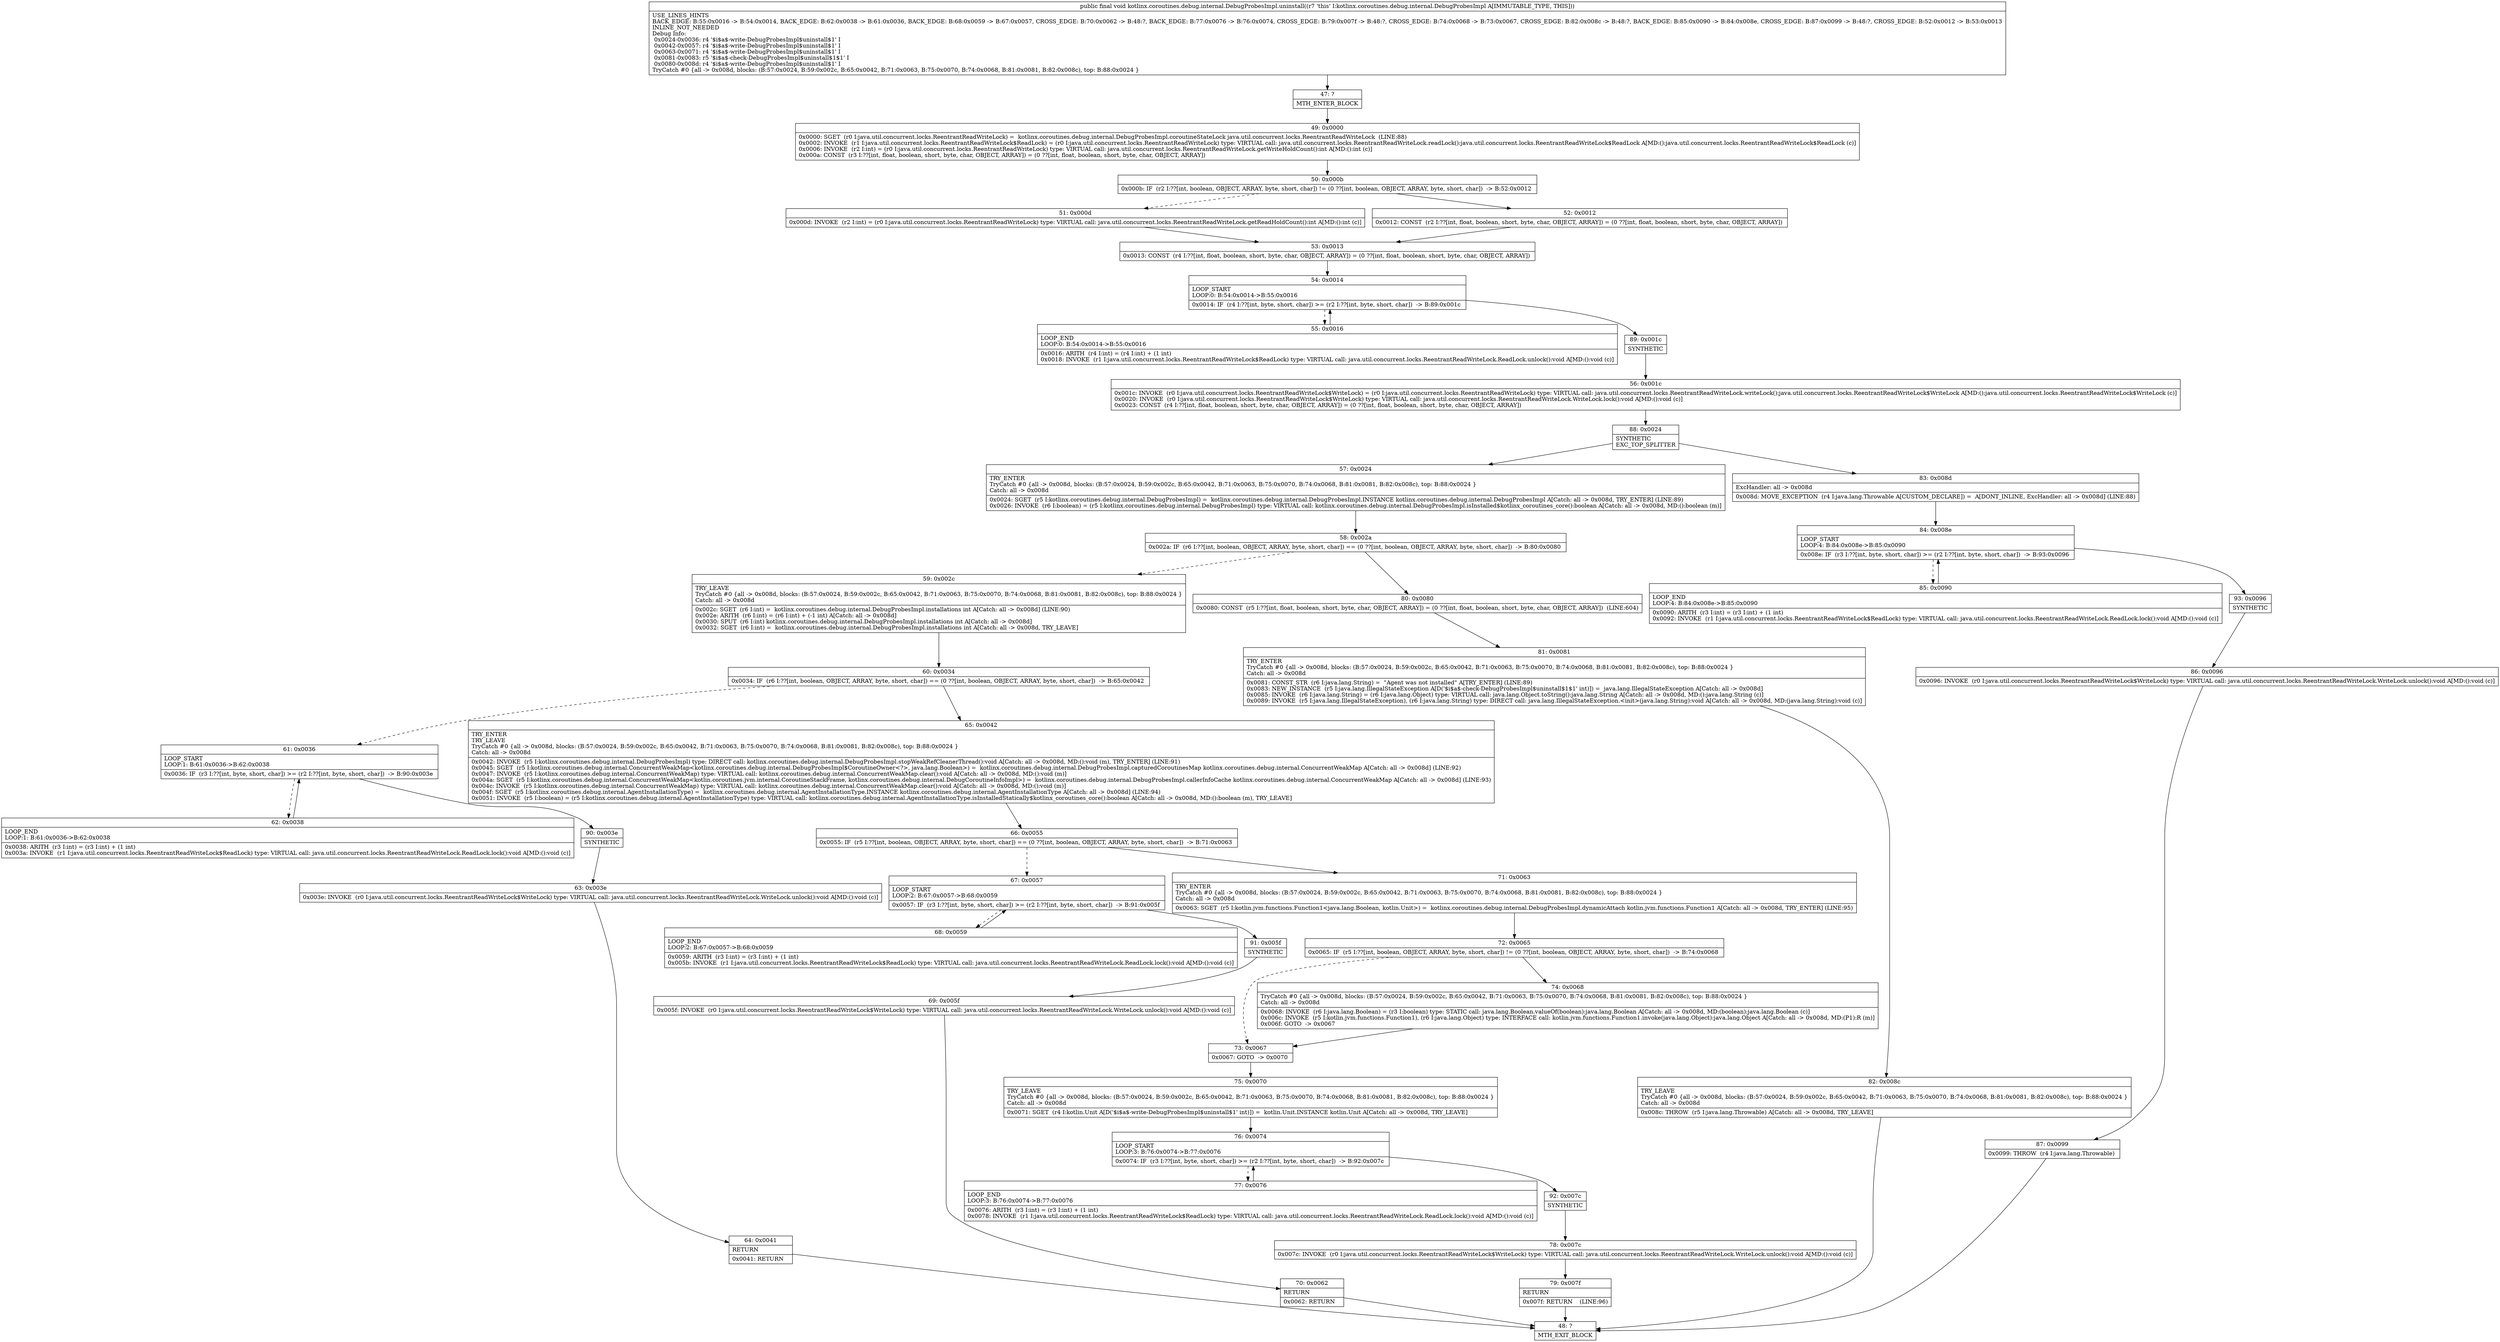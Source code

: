 digraph "CFG forkotlinx.coroutines.debug.internal.DebugProbesImpl.uninstall()V" {
Node_47 [shape=record,label="{47\:\ ?|MTH_ENTER_BLOCK\l}"];
Node_49 [shape=record,label="{49\:\ 0x0000|0x0000: SGET  (r0 I:java.util.concurrent.locks.ReentrantReadWriteLock) =  kotlinx.coroutines.debug.internal.DebugProbesImpl.coroutineStateLock java.util.concurrent.locks.ReentrantReadWriteLock  (LINE:88)\l0x0002: INVOKE  (r1 I:java.util.concurrent.locks.ReentrantReadWriteLock$ReadLock) = (r0 I:java.util.concurrent.locks.ReentrantReadWriteLock) type: VIRTUAL call: java.util.concurrent.locks.ReentrantReadWriteLock.readLock():java.util.concurrent.locks.ReentrantReadWriteLock$ReadLock A[MD:():java.util.concurrent.locks.ReentrantReadWriteLock$ReadLock (c)]\l0x0006: INVOKE  (r2 I:int) = (r0 I:java.util.concurrent.locks.ReentrantReadWriteLock) type: VIRTUAL call: java.util.concurrent.locks.ReentrantReadWriteLock.getWriteHoldCount():int A[MD:():int (c)]\l0x000a: CONST  (r3 I:??[int, float, boolean, short, byte, char, OBJECT, ARRAY]) = (0 ??[int, float, boolean, short, byte, char, OBJECT, ARRAY]) \l}"];
Node_50 [shape=record,label="{50\:\ 0x000b|0x000b: IF  (r2 I:??[int, boolean, OBJECT, ARRAY, byte, short, char]) != (0 ??[int, boolean, OBJECT, ARRAY, byte, short, char])  \-\> B:52:0x0012 \l}"];
Node_51 [shape=record,label="{51\:\ 0x000d|0x000d: INVOKE  (r2 I:int) = (r0 I:java.util.concurrent.locks.ReentrantReadWriteLock) type: VIRTUAL call: java.util.concurrent.locks.ReentrantReadWriteLock.getReadHoldCount():int A[MD:():int (c)]\l}"];
Node_53 [shape=record,label="{53\:\ 0x0013|0x0013: CONST  (r4 I:??[int, float, boolean, short, byte, char, OBJECT, ARRAY]) = (0 ??[int, float, boolean, short, byte, char, OBJECT, ARRAY]) \l}"];
Node_54 [shape=record,label="{54\:\ 0x0014|LOOP_START\lLOOP:0: B:54:0x0014\-\>B:55:0x0016\l|0x0014: IF  (r4 I:??[int, byte, short, char]) \>= (r2 I:??[int, byte, short, char])  \-\> B:89:0x001c \l}"];
Node_55 [shape=record,label="{55\:\ 0x0016|LOOP_END\lLOOP:0: B:54:0x0014\-\>B:55:0x0016\l|0x0016: ARITH  (r4 I:int) = (r4 I:int) + (1 int) \l0x0018: INVOKE  (r1 I:java.util.concurrent.locks.ReentrantReadWriteLock$ReadLock) type: VIRTUAL call: java.util.concurrent.locks.ReentrantReadWriteLock.ReadLock.unlock():void A[MD:():void (c)]\l}"];
Node_89 [shape=record,label="{89\:\ 0x001c|SYNTHETIC\l}"];
Node_56 [shape=record,label="{56\:\ 0x001c|0x001c: INVOKE  (r0 I:java.util.concurrent.locks.ReentrantReadWriteLock$WriteLock) = (r0 I:java.util.concurrent.locks.ReentrantReadWriteLock) type: VIRTUAL call: java.util.concurrent.locks.ReentrantReadWriteLock.writeLock():java.util.concurrent.locks.ReentrantReadWriteLock$WriteLock A[MD:():java.util.concurrent.locks.ReentrantReadWriteLock$WriteLock (c)]\l0x0020: INVOKE  (r0 I:java.util.concurrent.locks.ReentrantReadWriteLock$WriteLock) type: VIRTUAL call: java.util.concurrent.locks.ReentrantReadWriteLock.WriteLock.lock():void A[MD:():void (c)]\l0x0023: CONST  (r4 I:??[int, float, boolean, short, byte, char, OBJECT, ARRAY]) = (0 ??[int, float, boolean, short, byte, char, OBJECT, ARRAY]) \l}"];
Node_88 [shape=record,label="{88\:\ 0x0024|SYNTHETIC\lEXC_TOP_SPLITTER\l}"];
Node_57 [shape=record,label="{57\:\ 0x0024|TRY_ENTER\lTryCatch #0 \{all \-\> 0x008d, blocks: (B:57:0x0024, B:59:0x002c, B:65:0x0042, B:71:0x0063, B:75:0x0070, B:74:0x0068, B:81:0x0081, B:82:0x008c), top: B:88:0x0024 \}\lCatch: all \-\> 0x008d\l|0x0024: SGET  (r5 I:kotlinx.coroutines.debug.internal.DebugProbesImpl) =  kotlinx.coroutines.debug.internal.DebugProbesImpl.INSTANCE kotlinx.coroutines.debug.internal.DebugProbesImpl A[Catch: all \-\> 0x008d, TRY_ENTER] (LINE:89)\l0x0026: INVOKE  (r6 I:boolean) = (r5 I:kotlinx.coroutines.debug.internal.DebugProbesImpl) type: VIRTUAL call: kotlinx.coroutines.debug.internal.DebugProbesImpl.isInstalled$kotlinx_coroutines_core():boolean A[Catch: all \-\> 0x008d, MD:():boolean (m)]\l}"];
Node_58 [shape=record,label="{58\:\ 0x002a|0x002a: IF  (r6 I:??[int, boolean, OBJECT, ARRAY, byte, short, char]) == (0 ??[int, boolean, OBJECT, ARRAY, byte, short, char])  \-\> B:80:0x0080 \l}"];
Node_59 [shape=record,label="{59\:\ 0x002c|TRY_LEAVE\lTryCatch #0 \{all \-\> 0x008d, blocks: (B:57:0x0024, B:59:0x002c, B:65:0x0042, B:71:0x0063, B:75:0x0070, B:74:0x0068, B:81:0x0081, B:82:0x008c), top: B:88:0x0024 \}\lCatch: all \-\> 0x008d\l|0x002c: SGET  (r6 I:int) =  kotlinx.coroutines.debug.internal.DebugProbesImpl.installations int A[Catch: all \-\> 0x008d] (LINE:90)\l0x002e: ARITH  (r6 I:int) = (r6 I:int) + (\-1 int) A[Catch: all \-\> 0x008d]\l0x0030: SPUT  (r6 I:int) kotlinx.coroutines.debug.internal.DebugProbesImpl.installations int A[Catch: all \-\> 0x008d]\l0x0032: SGET  (r6 I:int) =  kotlinx.coroutines.debug.internal.DebugProbesImpl.installations int A[Catch: all \-\> 0x008d, TRY_LEAVE]\l}"];
Node_60 [shape=record,label="{60\:\ 0x0034|0x0034: IF  (r6 I:??[int, boolean, OBJECT, ARRAY, byte, short, char]) == (0 ??[int, boolean, OBJECT, ARRAY, byte, short, char])  \-\> B:65:0x0042 \l}"];
Node_61 [shape=record,label="{61\:\ 0x0036|LOOP_START\lLOOP:1: B:61:0x0036\-\>B:62:0x0038\l|0x0036: IF  (r3 I:??[int, byte, short, char]) \>= (r2 I:??[int, byte, short, char])  \-\> B:90:0x003e \l}"];
Node_62 [shape=record,label="{62\:\ 0x0038|LOOP_END\lLOOP:1: B:61:0x0036\-\>B:62:0x0038\l|0x0038: ARITH  (r3 I:int) = (r3 I:int) + (1 int) \l0x003a: INVOKE  (r1 I:java.util.concurrent.locks.ReentrantReadWriteLock$ReadLock) type: VIRTUAL call: java.util.concurrent.locks.ReentrantReadWriteLock.ReadLock.lock():void A[MD:():void (c)]\l}"];
Node_90 [shape=record,label="{90\:\ 0x003e|SYNTHETIC\l}"];
Node_63 [shape=record,label="{63\:\ 0x003e|0x003e: INVOKE  (r0 I:java.util.concurrent.locks.ReentrantReadWriteLock$WriteLock) type: VIRTUAL call: java.util.concurrent.locks.ReentrantReadWriteLock.WriteLock.unlock():void A[MD:():void (c)]\l}"];
Node_64 [shape=record,label="{64\:\ 0x0041|RETURN\l|0x0041: RETURN   \l}"];
Node_48 [shape=record,label="{48\:\ ?|MTH_EXIT_BLOCK\l}"];
Node_65 [shape=record,label="{65\:\ 0x0042|TRY_ENTER\lTRY_LEAVE\lTryCatch #0 \{all \-\> 0x008d, blocks: (B:57:0x0024, B:59:0x002c, B:65:0x0042, B:71:0x0063, B:75:0x0070, B:74:0x0068, B:81:0x0081, B:82:0x008c), top: B:88:0x0024 \}\lCatch: all \-\> 0x008d\l|0x0042: INVOKE  (r5 I:kotlinx.coroutines.debug.internal.DebugProbesImpl) type: DIRECT call: kotlinx.coroutines.debug.internal.DebugProbesImpl.stopWeakRefCleanerThread():void A[Catch: all \-\> 0x008d, MD:():void (m), TRY_ENTER] (LINE:91)\l0x0045: SGET  (r5 I:kotlinx.coroutines.debug.internal.ConcurrentWeakMap\<kotlinx.coroutines.debug.internal.DebugProbesImpl$CoroutineOwner\<?\>, java.lang.Boolean\>) =  kotlinx.coroutines.debug.internal.DebugProbesImpl.capturedCoroutinesMap kotlinx.coroutines.debug.internal.ConcurrentWeakMap A[Catch: all \-\> 0x008d] (LINE:92)\l0x0047: INVOKE  (r5 I:kotlinx.coroutines.debug.internal.ConcurrentWeakMap) type: VIRTUAL call: kotlinx.coroutines.debug.internal.ConcurrentWeakMap.clear():void A[Catch: all \-\> 0x008d, MD:():void (m)]\l0x004a: SGET  (r5 I:kotlinx.coroutines.debug.internal.ConcurrentWeakMap\<kotlin.coroutines.jvm.internal.CoroutineStackFrame, kotlinx.coroutines.debug.internal.DebugCoroutineInfoImpl\>) =  kotlinx.coroutines.debug.internal.DebugProbesImpl.callerInfoCache kotlinx.coroutines.debug.internal.ConcurrentWeakMap A[Catch: all \-\> 0x008d] (LINE:93)\l0x004c: INVOKE  (r5 I:kotlinx.coroutines.debug.internal.ConcurrentWeakMap) type: VIRTUAL call: kotlinx.coroutines.debug.internal.ConcurrentWeakMap.clear():void A[Catch: all \-\> 0x008d, MD:():void (m)]\l0x004f: SGET  (r5 I:kotlinx.coroutines.debug.internal.AgentInstallationType) =  kotlinx.coroutines.debug.internal.AgentInstallationType.INSTANCE kotlinx.coroutines.debug.internal.AgentInstallationType A[Catch: all \-\> 0x008d] (LINE:94)\l0x0051: INVOKE  (r5 I:boolean) = (r5 I:kotlinx.coroutines.debug.internal.AgentInstallationType) type: VIRTUAL call: kotlinx.coroutines.debug.internal.AgentInstallationType.isInstalledStatically$kotlinx_coroutines_core():boolean A[Catch: all \-\> 0x008d, MD:():boolean (m), TRY_LEAVE]\l}"];
Node_66 [shape=record,label="{66\:\ 0x0055|0x0055: IF  (r5 I:??[int, boolean, OBJECT, ARRAY, byte, short, char]) == (0 ??[int, boolean, OBJECT, ARRAY, byte, short, char])  \-\> B:71:0x0063 \l}"];
Node_67 [shape=record,label="{67\:\ 0x0057|LOOP_START\lLOOP:2: B:67:0x0057\-\>B:68:0x0059\l|0x0057: IF  (r3 I:??[int, byte, short, char]) \>= (r2 I:??[int, byte, short, char])  \-\> B:91:0x005f \l}"];
Node_68 [shape=record,label="{68\:\ 0x0059|LOOP_END\lLOOP:2: B:67:0x0057\-\>B:68:0x0059\l|0x0059: ARITH  (r3 I:int) = (r3 I:int) + (1 int) \l0x005b: INVOKE  (r1 I:java.util.concurrent.locks.ReentrantReadWriteLock$ReadLock) type: VIRTUAL call: java.util.concurrent.locks.ReentrantReadWriteLock.ReadLock.lock():void A[MD:():void (c)]\l}"];
Node_91 [shape=record,label="{91\:\ 0x005f|SYNTHETIC\l}"];
Node_69 [shape=record,label="{69\:\ 0x005f|0x005f: INVOKE  (r0 I:java.util.concurrent.locks.ReentrantReadWriteLock$WriteLock) type: VIRTUAL call: java.util.concurrent.locks.ReentrantReadWriteLock.WriteLock.unlock():void A[MD:():void (c)]\l}"];
Node_70 [shape=record,label="{70\:\ 0x0062|RETURN\l|0x0062: RETURN   \l}"];
Node_71 [shape=record,label="{71\:\ 0x0063|TRY_ENTER\lTryCatch #0 \{all \-\> 0x008d, blocks: (B:57:0x0024, B:59:0x002c, B:65:0x0042, B:71:0x0063, B:75:0x0070, B:74:0x0068, B:81:0x0081, B:82:0x008c), top: B:88:0x0024 \}\lCatch: all \-\> 0x008d\l|0x0063: SGET  (r5 I:kotlin.jvm.functions.Function1\<java.lang.Boolean, kotlin.Unit\>) =  kotlinx.coroutines.debug.internal.DebugProbesImpl.dynamicAttach kotlin.jvm.functions.Function1 A[Catch: all \-\> 0x008d, TRY_ENTER] (LINE:95)\l}"];
Node_72 [shape=record,label="{72\:\ 0x0065|0x0065: IF  (r5 I:??[int, boolean, OBJECT, ARRAY, byte, short, char]) != (0 ??[int, boolean, OBJECT, ARRAY, byte, short, char])  \-\> B:74:0x0068 \l}"];
Node_73 [shape=record,label="{73\:\ 0x0067|0x0067: GOTO  \-\> 0x0070 \l}"];
Node_75 [shape=record,label="{75\:\ 0x0070|TRY_LEAVE\lTryCatch #0 \{all \-\> 0x008d, blocks: (B:57:0x0024, B:59:0x002c, B:65:0x0042, B:71:0x0063, B:75:0x0070, B:74:0x0068, B:81:0x0081, B:82:0x008c), top: B:88:0x0024 \}\lCatch: all \-\> 0x008d\l|0x0071: SGET  (r4 I:kotlin.Unit A[D('$i$a$\-write\-DebugProbesImpl$uninstall$1' int)]) =  kotlin.Unit.INSTANCE kotlin.Unit A[Catch: all \-\> 0x008d, TRY_LEAVE]\l}"];
Node_76 [shape=record,label="{76\:\ 0x0074|LOOP_START\lLOOP:3: B:76:0x0074\-\>B:77:0x0076\l|0x0074: IF  (r3 I:??[int, byte, short, char]) \>= (r2 I:??[int, byte, short, char])  \-\> B:92:0x007c \l}"];
Node_77 [shape=record,label="{77\:\ 0x0076|LOOP_END\lLOOP:3: B:76:0x0074\-\>B:77:0x0076\l|0x0076: ARITH  (r3 I:int) = (r3 I:int) + (1 int) \l0x0078: INVOKE  (r1 I:java.util.concurrent.locks.ReentrantReadWriteLock$ReadLock) type: VIRTUAL call: java.util.concurrent.locks.ReentrantReadWriteLock.ReadLock.lock():void A[MD:():void (c)]\l}"];
Node_92 [shape=record,label="{92\:\ 0x007c|SYNTHETIC\l}"];
Node_78 [shape=record,label="{78\:\ 0x007c|0x007c: INVOKE  (r0 I:java.util.concurrent.locks.ReentrantReadWriteLock$WriteLock) type: VIRTUAL call: java.util.concurrent.locks.ReentrantReadWriteLock.WriteLock.unlock():void A[MD:():void (c)]\l}"];
Node_79 [shape=record,label="{79\:\ 0x007f|RETURN\l|0x007f: RETURN    (LINE:96)\l}"];
Node_74 [shape=record,label="{74\:\ 0x0068|TryCatch #0 \{all \-\> 0x008d, blocks: (B:57:0x0024, B:59:0x002c, B:65:0x0042, B:71:0x0063, B:75:0x0070, B:74:0x0068, B:81:0x0081, B:82:0x008c), top: B:88:0x0024 \}\lCatch: all \-\> 0x008d\l|0x0068: INVOKE  (r6 I:java.lang.Boolean) = (r3 I:boolean) type: STATIC call: java.lang.Boolean.valueOf(boolean):java.lang.Boolean A[Catch: all \-\> 0x008d, MD:(boolean):java.lang.Boolean (c)]\l0x006c: INVOKE  (r5 I:kotlin.jvm.functions.Function1), (r6 I:java.lang.Object) type: INTERFACE call: kotlin.jvm.functions.Function1.invoke(java.lang.Object):java.lang.Object A[Catch: all \-\> 0x008d, MD:(P1):R (m)]\l0x006f: GOTO  \-\> 0x0067 \l}"];
Node_80 [shape=record,label="{80\:\ 0x0080|0x0080: CONST  (r5 I:??[int, float, boolean, short, byte, char, OBJECT, ARRAY]) = (0 ??[int, float, boolean, short, byte, char, OBJECT, ARRAY])  (LINE:604)\l}"];
Node_81 [shape=record,label="{81\:\ 0x0081|TRY_ENTER\lTryCatch #0 \{all \-\> 0x008d, blocks: (B:57:0x0024, B:59:0x002c, B:65:0x0042, B:71:0x0063, B:75:0x0070, B:74:0x0068, B:81:0x0081, B:82:0x008c), top: B:88:0x0024 \}\lCatch: all \-\> 0x008d\l|0x0081: CONST_STR  (r6 I:java.lang.String) =  \"Agent was not installed\" A[TRY_ENTER] (LINE:89)\l0x0083: NEW_INSTANCE  (r5 I:java.lang.IllegalStateException A[D('$i$a$\-check\-DebugProbesImpl$uninstall$1$1' int)]) =  java.lang.IllegalStateException A[Catch: all \-\> 0x008d]\l0x0085: INVOKE  (r6 I:java.lang.String) = (r6 I:java.lang.Object) type: VIRTUAL call: java.lang.Object.toString():java.lang.String A[Catch: all \-\> 0x008d, MD:():java.lang.String (c)]\l0x0089: INVOKE  (r5 I:java.lang.IllegalStateException), (r6 I:java.lang.String) type: DIRECT call: java.lang.IllegalStateException.\<init\>(java.lang.String):void A[Catch: all \-\> 0x008d, MD:(java.lang.String):void (c)]\l}"];
Node_82 [shape=record,label="{82\:\ 0x008c|TRY_LEAVE\lTryCatch #0 \{all \-\> 0x008d, blocks: (B:57:0x0024, B:59:0x002c, B:65:0x0042, B:71:0x0063, B:75:0x0070, B:74:0x0068, B:81:0x0081, B:82:0x008c), top: B:88:0x0024 \}\lCatch: all \-\> 0x008d\l|0x008c: THROW  (r5 I:java.lang.Throwable) A[Catch: all \-\> 0x008d, TRY_LEAVE]\l}"];
Node_83 [shape=record,label="{83\:\ 0x008d|ExcHandler: all \-\> 0x008d\l|0x008d: MOVE_EXCEPTION  (r4 I:java.lang.Throwable A[CUSTOM_DECLARE]) =  A[DONT_INLINE, ExcHandler: all \-\> 0x008d] (LINE:88)\l}"];
Node_84 [shape=record,label="{84\:\ 0x008e|LOOP_START\lLOOP:4: B:84:0x008e\-\>B:85:0x0090\l|0x008e: IF  (r3 I:??[int, byte, short, char]) \>= (r2 I:??[int, byte, short, char])  \-\> B:93:0x0096 \l}"];
Node_85 [shape=record,label="{85\:\ 0x0090|LOOP_END\lLOOP:4: B:84:0x008e\-\>B:85:0x0090\l|0x0090: ARITH  (r3 I:int) = (r3 I:int) + (1 int) \l0x0092: INVOKE  (r1 I:java.util.concurrent.locks.ReentrantReadWriteLock$ReadLock) type: VIRTUAL call: java.util.concurrent.locks.ReentrantReadWriteLock.ReadLock.lock():void A[MD:():void (c)]\l}"];
Node_93 [shape=record,label="{93\:\ 0x0096|SYNTHETIC\l}"];
Node_86 [shape=record,label="{86\:\ 0x0096|0x0096: INVOKE  (r0 I:java.util.concurrent.locks.ReentrantReadWriteLock$WriteLock) type: VIRTUAL call: java.util.concurrent.locks.ReentrantReadWriteLock.WriteLock.unlock():void A[MD:():void (c)]\l}"];
Node_87 [shape=record,label="{87\:\ 0x0099|0x0099: THROW  (r4 I:java.lang.Throwable) \l}"];
Node_52 [shape=record,label="{52\:\ 0x0012|0x0012: CONST  (r2 I:??[int, float, boolean, short, byte, char, OBJECT, ARRAY]) = (0 ??[int, float, boolean, short, byte, char, OBJECT, ARRAY]) \l}"];
MethodNode[shape=record,label="{public final void kotlinx.coroutines.debug.internal.DebugProbesImpl.uninstall((r7 'this' I:kotlinx.coroutines.debug.internal.DebugProbesImpl A[IMMUTABLE_TYPE, THIS]))  | USE_LINES_HINTS\lBACK_EDGE: B:55:0x0016 \-\> B:54:0x0014, BACK_EDGE: B:62:0x0038 \-\> B:61:0x0036, BACK_EDGE: B:68:0x0059 \-\> B:67:0x0057, CROSS_EDGE: B:70:0x0062 \-\> B:48:?, BACK_EDGE: B:77:0x0076 \-\> B:76:0x0074, CROSS_EDGE: B:79:0x007f \-\> B:48:?, CROSS_EDGE: B:74:0x0068 \-\> B:73:0x0067, CROSS_EDGE: B:82:0x008c \-\> B:48:?, BACK_EDGE: B:85:0x0090 \-\> B:84:0x008e, CROSS_EDGE: B:87:0x0099 \-\> B:48:?, CROSS_EDGE: B:52:0x0012 \-\> B:53:0x0013\lINLINE_NOT_NEEDED\lDebug Info:\l  0x0024\-0x0036: r4 '$i$a$\-write\-DebugProbesImpl$uninstall$1' I\l  0x0042\-0x0057: r4 '$i$a$\-write\-DebugProbesImpl$uninstall$1' I\l  0x0063\-0x0071: r4 '$i$a$\-write\-DebugProbesImpl$uninstall$1' I\l  0x0081\-0x0083: r5 '$i$a$\-check\-DebugProbesImpl$uninstall$1$1' I\l  0x0080\-0x008d: r4 '$i$a$\-write\-DebugProbesImpl$uninstall$1' I\lTryCatch #0 \{all \-\> 0x008d, blocks: (B:57:0x0024, B:59:0x002c, B:65:0x0042, B:71:0x0063, B:75:0x0070, B:74:0x0068, B:81:0x0081, B:82:0x008c), top: B:88:0x0024 \}\l}"];
MethodNode -> Node_47;Node_47 -> Node_49;
Node_49 -> Node_50;
Node_50 -> Node_51[style=dashed];
Node_50 -> Node_52;
Node_51 -> Node_53;
Node_53 -> Node_54;
Node_54 -> Node_55[style=dashed];
Node_54 -> Node_89;
Node_55 -> Node_54;
Node_89 -> Node_56;
Node_56 -> Node_88;
Node_88 -> Node_57;
Node_88 -> Node_83;
Node_57 -> Node_58;
Node_58 -> Node_59[style=dashed];
Node_58 -> Node_80;
Node_59 -> Node_60;
Node_60 -> Node_61[style=dashed];
Node_60 -> Node_65;
Node_61 -> Node_62[style=dashed];
Node_61 -> Node_90;
Node_62 -> Node_61;
Node_90 -> Node_63;
Node_63 -> Node_64;
Node_64 -> Node_48;
Node_65 -> Node_66;
Node_66 -> Node_67[style=dashed];
Node_66 -> Node_71;
Node_67 -> Node_68[style=dashed];
Node_67 -> Node_91;
Node_68 -> Node_67;
Node_91 -> Node_69;
Node_69 -> Node_70;
Node_70 -> Node_48;
Node_71 -> Node_72;
Node_72 -> Node_73[style=dashed];
Node_72 -> Node_74;
Node_73 -> Node_75;
Node_75 -> Node_76;
Node_76 -> Node_77[style=dashed];
Node_76 -> Node_92;
Node_77 -> Node_76;
Node_92 -> Node_78;
Node_78 -> Node_79;
Node_79 -> Node_48;
Node_74 -> Node_73;
Node_80 -> Node_81;
Node_81 -> Node_82;
Node_82 -> Node_48;
Node_83 -> Node_84;
Node_84 -> Node_85[style=dashed];
Node_84 -> Node_93;
Node_85 -> Node_84;
Node_93 -> Node_86;
Node_86 -> Node_87;
Node_87 -> Node_48;
Node_52 -> Node_53;
}

